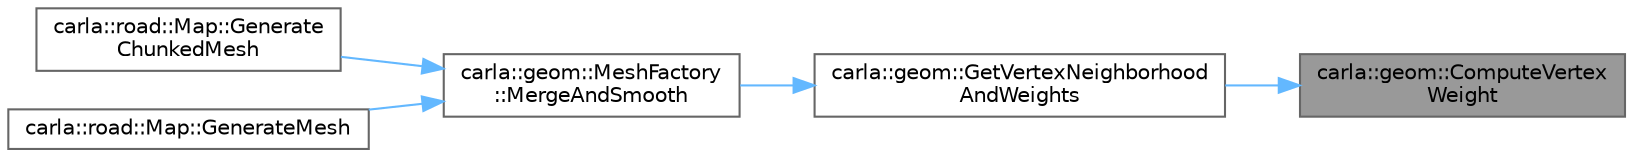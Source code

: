 digraph "carla::geom::ComputeVertexWeight"
{
 // INTERACTIVE_SVG=YES
 // LATEX_PDF_SIZE
  bgcolor="transparent";
  edge [fontname=Helvetica,fontsize=10,labelfontname=Helvetica,labelfontsize=10];
  node [fontname=Helvetica,fontsize=10,shape=box,height=0.2,width=0.4];
  rankdir="RL";
  Node1 [id="Node000001",label="carla::geom::ComputeVertex\lWeight",height=0.2,width=0.4,color="gray40", fillcolor="grey60", style="filled", fontcolor="black",tooltip=" "];
  Node1 -> Node2 [id="edge1_Node000001_Node000002",dir="back",color="steelblue1",style="solid",tooltip=" "];
  Node2 [id="Node000002",label="carla::geom::GetVertexNeighborhood\lAndWeights",height=0.2,width=0.4,color="grey40", fillcolor="white", style="filled",URL="$dc/dda/namespacecarla_1_1geom.html#ae6035db55f0c02c510bfb23ddb37c4f3",tooltip=" "];
  Node2 -> Node3 [id="edge2_Node000002_Node000003",dir="back",color="steelblue1",style="solid",tooltip=" "];
  Node3 [id="Node000003",label="carla::geom::MeshFactory\l::MergeAndSmooth",height=0.2,width=0.4,color="grey40", fillcolor="white", style="filled",URL="$d6/d3d/classcarla_1_1geom_1_1MeshFactory.html#a4460bce35a9b41600577c057264db969",tooltip=" "];
  Node3 -> Node4 [id="edge3_Node000003_Node000004",dir="back",color="steelblue1",style="solid",tooltip=" "];
  Node4 [id="Node000004",label="carla::road::Map::Generate\lChunkedMesh",height=0.2,width=0.4,color="grey40", fillcolor="white", style="filled",URL="$d0/d34/classcarla_1_1road_1_1Map.html#ab62e74383d9f1ef5a2b38951ba1d1c94",tooltip=" "];
  Node3 -> Node5 [id="edge4_Node000003_Node000005",dir="back",color="steelblue1",style="solid",tooltip=" "];
  Node5 [id="Node000005",label="carla::road::Map::GenerateMesh",height=0.2,width=0.4,color="grey40", fillcolor="white", style="filled",URL="$d0/d34/classcarla_1_1road_1_1Map.html#af8d495dd39272f46df76884d237409e8",tooltip="Buids a mesh based on the OpenDRIVE"];
}
